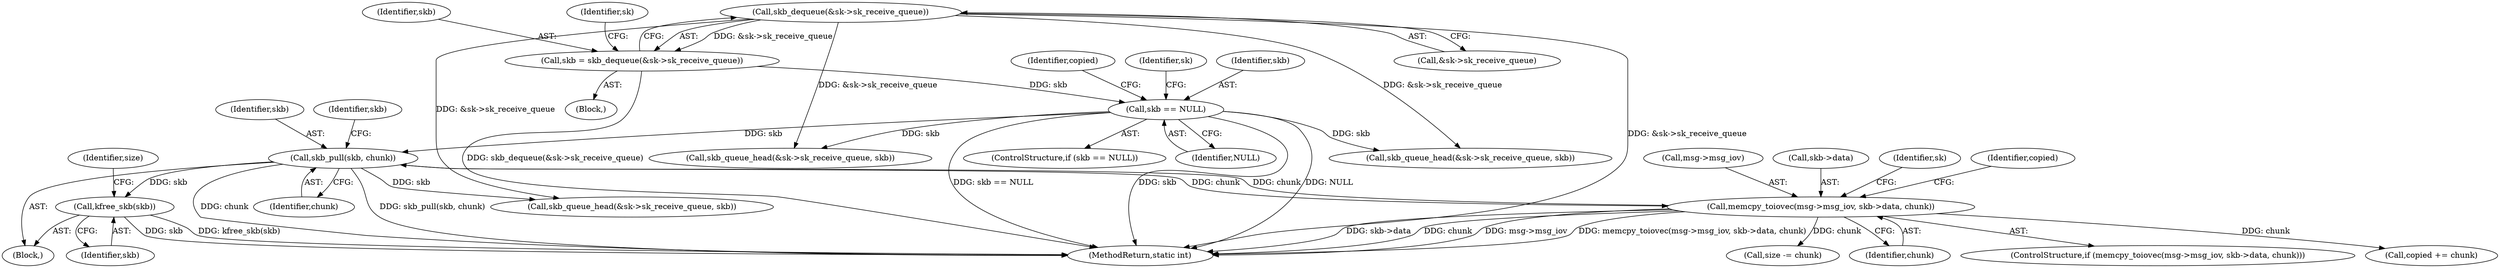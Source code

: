 digraph "0_linux_f3d3342602f8bcbf37d7c46641cb9bca7618eb1c_12@API" {
"1000312" [label="(Call,kfree_skb(skb))"];
"1000297" [label="(Call,skb_pull(skb, chunk))"];
"1000182" [label="(Call,skb == NULL)"];
"1000172" [label="(Call,skb = skb_dequeue(&sk->sk_receive_queue))"];
"1000174" [label="(Call,skb_dequeue(&sk->sk_receive_queue))"];
"1000261" [label="(Call,memcpy_toiovec(msg->msg_iov, skb->data, chunk))"];
"1000305" [label="(Call,skb_queue_head(&sk->sk_receive_queue, skb))"];
"1000302" [label="(Identifier,skb)"];
"1000316" [label="(Call,skb_queue_head(&sk->sk_receive_queue, skb))"];
"1000262" [label="(Call,msg->msg_iov)"];
"1000297" [label="(Call,skb_pull(skb, chunk))"];
"1000183" [label="(Identifier,skb)"];
"1000261" [label="(Call,memcpy_toiovec(msg->msg_iov, skb->data, chunk))"];
"1000299" [label="(Identifier,chunk)"];
"1000312" [label="(Call,kfree_skb(skb))"];
"1000328" [label="(MethodReturn,static int)"];
"1000288" [label="(Call,size -= chunk)"];
"1000313" [label="(Identifier,skb)"];
"1000298" [label="(Identifier,skb)"];
"1000173" [label="(Identifier,skb)"];
"1000296" [label="(Block,)"];
"1000270" [label="(Call,skb_queue_head(&sk->sk_receive_queue, skb))"];
"1000188" [label="(Identifier,copied)"];
"1000172" [label="(Call,skb = skb_dequeue(&sk->sk_receive_queue))"];
"1000265" [label="(Call,skb->data)"];
"1000268" [label="(Identifier,chunk)"];
"1000260" [label="(ControlStructure,if (memcpy_toiovec(msg->msg_iov, skb->data, chunk)))"];
"1000285" [label="(Call,copied += chunk)"];
"1000273" [label="(Identifier,sk)"];
"1000182" [label="(Call,skb == NULL)"];
"1000323" [label="(Identifier,size)"];
"1000180" [label="(Identifier,sk)"];
"1000181" [label="(ControlStructure,if (skb == NULL))"];
"1000167" [label="(Block,)"];
"1000174" [label="(Call,skb_dequeue(&sk->sk_receive_queue))"];
"1000175" [label="(Call,&sk->sk_receive_queue)"];
"1000286" [label="(Identifier,copied)"];
"1000184" [label="(Identifier,NULL)"];
"1000259" [label="(Identifier,sk)"];
"1000312" -> "1000296"  [label="AST: "];
"1000312" -> "1000313"  [label="CFG: "];
"1000313" -> "1000312"  [label="AST: "];
"1000323" -> "1000312"  [label="CFG: "];
"1000312" -> "1000328"  [label="DDG: kfree_skb(skb)"];
"1000312" -> "1000328"  [label="DDG: skb"];
"1000297" -> "1000312"  [label="DDG: skb"];
"1000297" -> "1000296"  [label="AST: "];
"1000297" -> "1000299"  [label="CFG: "];
"1000298" -> "1000297"  [label="AST: "];
"1000299" -> "1000297"  [label="AST: "];
"1000302" -> "1000297"  [label="CFG: "];
"1000297" -> "1000328"  [label="DDG: chunk"];
"1000297" -> "1000328"  [label="DDG: skb_pull(skb, chunk)"];
"1000297" -> "1000261"  [label="DDG: chunk"];
"1000182" -> "1000297"  [label="DDG: skb"];
"1000261" -> "1000297"  [label="DDG: chunk"];
"1000297" -> "1000305"  [label="DDG: skb"];
"1000182" -> "1000181"  [label="AST: "];
"1000182" -> "1000184"  [label="CFG: "];
"1000183" -> "1000182"  [label="AST: "];
"1000184" -> "1000182"  [label="AST: "];
"1000188" -> "1000182"  [label="CFG: "];
"1000259" -> "1000182"  [label="CFG: "];
"1000182" -> "1000328"  [label="DDG: skb == NULL"];
"1000182" -> "1000328"  [label="DDG: NULL"];
"1000182" -> "1000328"  [label="DDG: skb"];
"1000172" -> "1000182"  [label="DDG: skb"];
"1000182" -> "1000270"  [label="DDG: skb"];
"1000182" -> "1000316"  [label="DDG: skb"];
"1000172" -> "1000167"  [label="AST: "];
"1000172" -> "1000174"  [label="CFG: "];
"1000173" -> "1000172"  [label="AST: "];
"1000174" -> "1000172"  [label="AST: "];
"1000180" -> "1000172"  [label="CFG: "];
"1000172" -> "1000328"  [label="DDG: skb_dequeue(&sk->sk_receive_queue)"];
"1000174" -> "1000172"  [label="DDG: &sk->sk_receive_queue"];
"1000174" -> "1000175"  [label="CFG: "];
"1000175" -> "1000174"  [label="AST: "];
"1000174" -> "1000328"  [label="DDG: &sk->sk_receive_queue"];
"1000174" -> "1000270"  [label="DDG: &sk->sk_receive_queue"];
"1000174" -> "1000305"  [label="DDG: &sk->sk_receive_queue"];
"1000174" -> "1000316"  [label="DDG: &sk->sk_receive_queue"];
"1000261" -> "1000260"  [label="AST: "];
"1000261" -> "1000268"  [label="CFG: "];
"1000262" -> "1000261"  [label="AST: "];
"1000265" -> "1000261"  [label="AST: "];
"1000268" -> "1000261"  [label="AST: "];
"1000273" -> "1000261"  [label="CFG: "];
"1000286" -> "1000261"  [label="CFG: "];
"1000261" -> "1000328"  [label="DDG: skb->data"];
"1000261" -> "1000328"  [label="DDG: chunk"];
"1000261" -> "1000328"  [label="DDG: msg->msg_iov"];
"1000261" -> "1000328"  [label="DDG: memcpy_toiovec(msg->msg_iov, skb->data, chunk)"];
"1000261" -> "1000285"  [label="DDG: chunk"];
"1000261" -> "1000288"  [label="DDG: chunk"];
}
